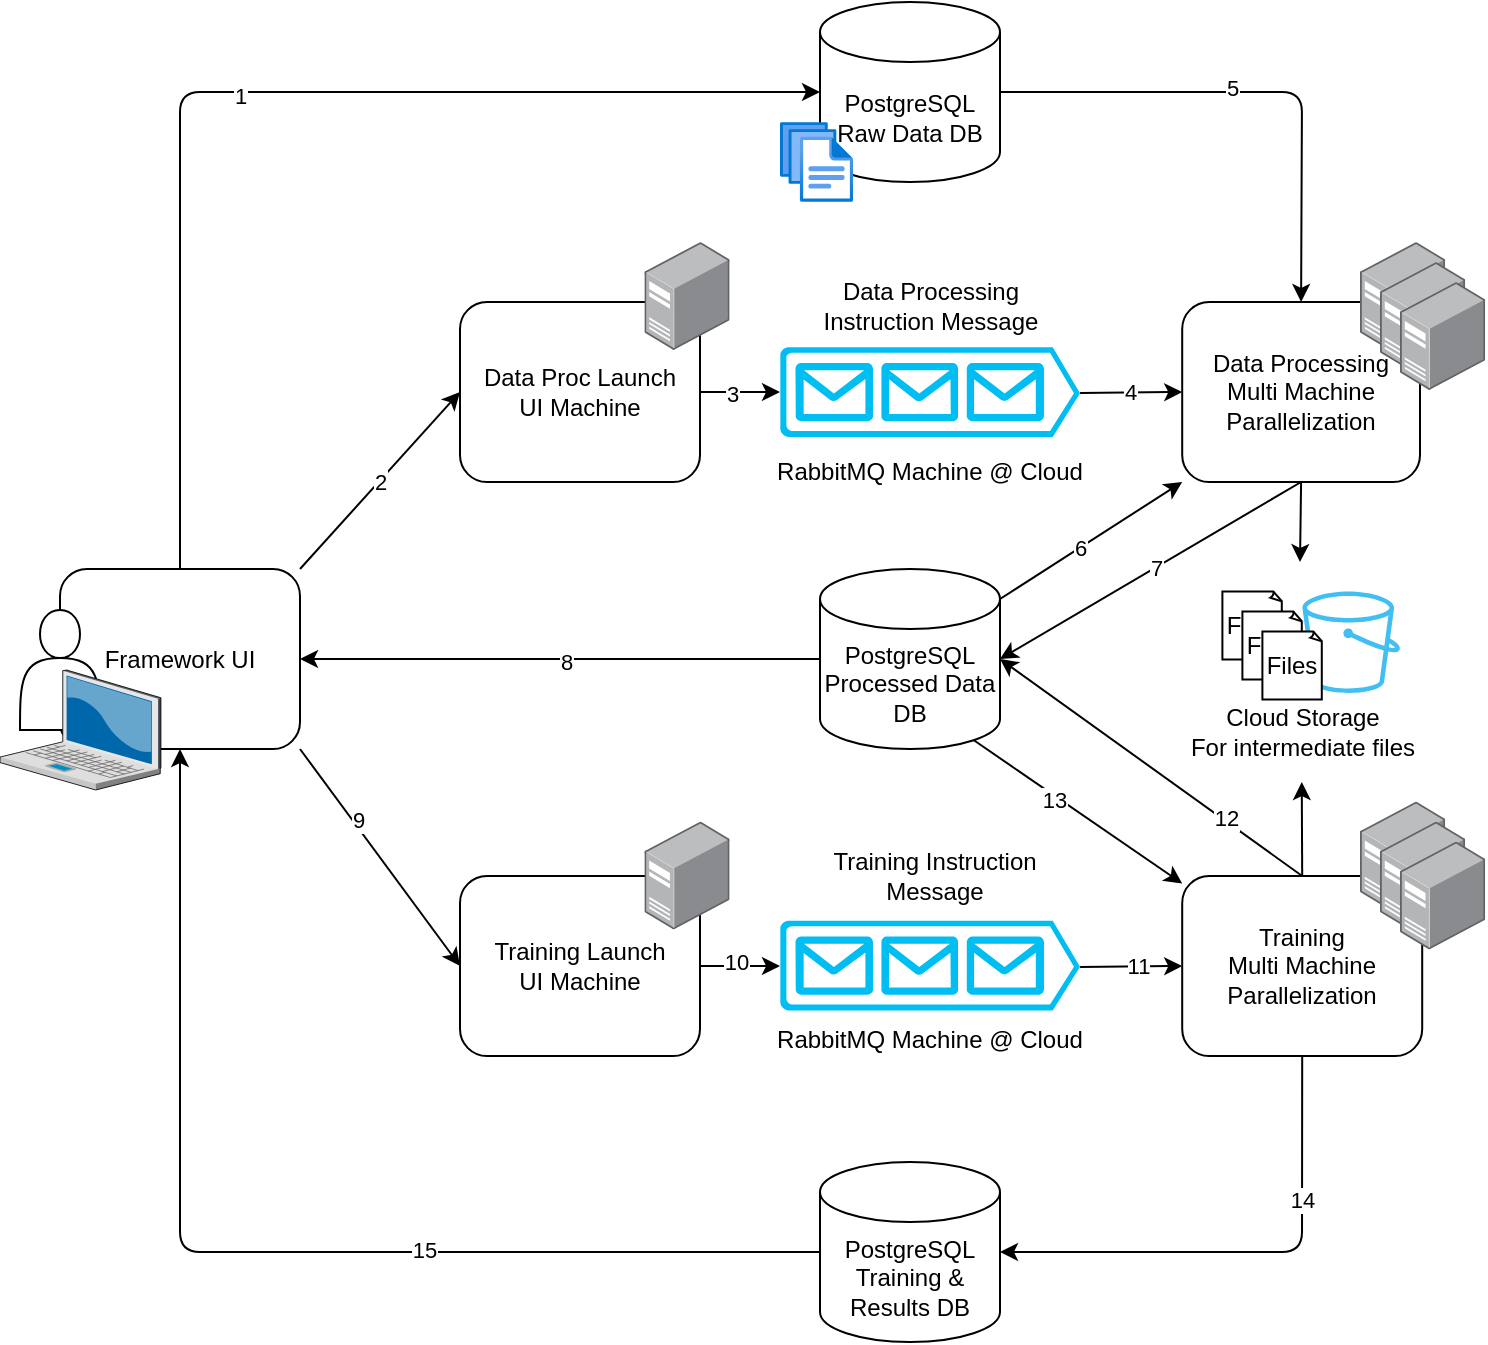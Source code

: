 <mxfile>
    <diagram id="GYcJ9bcXHZ0TGr3ApDyL" name="Page-1">
        <mxGraphModel dx="2071" dy="705" grid="1" gridSize="10" guides="1" tooltips="1" connect="1" arrows="1" fold="1" page="1" pageScale="1" pageWidth="850" pageHeight="1100" math="0" shadow="0">
            <root>
                <mxCell id="0"/>
                <mxCell id="1" parent="0"/>
                <mxCell id="56" style="edgeStyle=none;html=1;exitX=1;exitY=0;exitDx=0;exitDy=0;entryX=0;entryY=0.5;entryDx=0;entryDy=0;" parent="1" source="55" target="2" edge="1">
                    <mxGeometry relative="1" as="geometry"/>
                </mxCell>
                <mxCell id="67" value="2" style="edgeLabel;html=1;align=center;verticalAlign=middle;resizable=0;points=[];" parent="56" vertex="1" connectable="0">
                    <mxGeometry x="0.0" relative="1" as="geometry">
                        <mxPoint as="offset"/>
                    </mxGeometry>
                </mxCell>
                <mxCell id="58" style="edgeStyle=none;html=1;exitX=1;exitY=1;exitDx=0;exitDy=0;entryX=0;entryY=0.5;entryDx=0;entryDy=0;" parent="1" source="55" target="37" edge="1">
                    <mxGeometry relative="1" as="geometry"/>
                </mxCell>
                <mxCell id="73" value="9" style="edgeLabel;html=1;align=center;verticalAlign=middle;resizable=0;points=[];" parent="58" vertex="1" connectable="0">
                    <mxGeometry x="-0.326" y="2" relative="1" as="geometry">
                        <mxPoint as="offset"/>
                    </mxGeometry>
                </mxCell>
                <mxCell id="90" style="edgeStyle=none;html=1;exitX=0.5;exitY=0;exitDx=0;exitDy=0;entryX=0;entryY=0.5;entryDx=0;entryDy=0;entryPerimeter=0;" parent="1" source="55" target="88" edge="1">
                    <mxGeometry relative="1" as="geometry">
                        <Array as="points">
                            <mxPoint x="80" y="255"/>
                        </Array>
                    </mxGeometry>
                </mxCell>
                <mxCell id="92" value="1" style="edgeLabel;html=1;align=center;verticalAlign=middle;resizable=0;points=[];" vertex="1" connectable="0" parent="90">
                    <mxGeometry x="-0.038" y="-2" relative="1" as="geometry">
                        <mxPoint as="offset"/>
                    </mxGeometry>
                </mxCell>
                <mxCell id="55" value="Framework UI" style="rounded=1;whiteSpace=wrap;html=1;" parent="1" vertex="1">
                    <mxGeometry x="20" y="493.5" width="120" height="90" as="geometry"/>
                </mxCell>
                <mxCell id="33" style="edgeStyle=none;html=1;exitX=1;exitY=0.5;exitDx=0;exitDy=0;entryX=0;entryY=0.5;entryDx=0;entryDy=0;entryPerimeter=0;" parent="1" source="2" target="5" edge="1">
                    <mxGeometry relative="1" as="geometry"/>
                </mxCell>
                <mxCell id="68" value="3" style="edgeLabel;html=1;align=center;verticalAlign=middle;resizable=0;points=[];" parent="33" vertex="1" connectable="0">
                    <mxGeometry x="-0.204" y="-1" relative="1" as="geometry">
                        <mxPoint as="offset"/>
                    </mxGeometry>
                </mxCell>
                <mxCell id="2" value="Data Proc Launch&lt;br&gt;UI Machine" style="rounded=1;whiteSpace=wrap;html=1;" parent="1" vertex="1">
                    <mxGeometry x="220" y="360" width="120" height="90" as="geometry"/>
                </mxCell>
                <mxCell id="61" style="edgeStyle=none;html=1;exitX=0;exitY=0.5;exitDx=0;exitDy=0;exitPerimeter=0;" parent="1" source="3" target="55" edge="1">
                    <mxGeometry relative="1" as="geometry"/>
                </mxCell>
                <mxCell id="72" value="8" style="edgeLabel;html=1;align=center;verticalAlign=middle;resizable=0;points=[];" parent="61" vertex="1" connectable="0">
                    <mxGeometry x="-0.024" y="1" relative="1" as="geometry">
                        <mxPoint as="offset"/>
                    </mxGeometry>
                </mxCell>
                <mxCell id="63" style="edgeStyle=none;html=1;exitX=0.855;exitY=1;exitDx=0;exitDy=-4.35;exitPerimeter=0;" parent="1" source="3" target="48" edge="1">
                    <mxGeometry relative="1" as="geometry"/>
                </mxCell>
                <mxCell id="77" value="13" style="edgeLabel;html=1;align=center;verticalAlign=middle;resizable=0;points=[];" parent="63" vertex="1" connectable="0">
                    <mxGeometry x="-0.215" y="-2" relative="1" as="geometry">
                        <mxPoint as="offset"/>
                    </mxGeometry>
                </mxCell>
                <mxCell id="3" value="PostgreSQL&lt;br&gt;Processed Data DB" style="shape=cylinder3;whiteSpace=wrap;html=1;boundedLbl=1;backgroundOutline=1;size=15;" parent="1" vertex="1">
                    <mxGeometry x="400" y="493.5" width="90" height="90" as="geometry"/>
                </mxCell>
                <mxCell id="4" value="" style="shape=actor;whiteSpace=wrap;html=1;" parent="1" vertex="1">
                    <mxGeometry y="514" width="40" height="60" as="geometry"/>
                </mxCell>
                <mxCell id="34" value="4" style="edgeStyle=none;html=1;exitX=1;exitY=0.51;exitDx=0;exitDy=0;exitPerimeter=0;entryX=0;entryY=0.5;entryDx=0;entryDy=0;" parent="1" source="5" target="17" edge="1">
                    <mxGeometry relative="1" as="geometry"/>
                </mxCell>
                <mxCell id="5" value="" style="verticalLabelPosition=bottom;html=1;verticalAlign=top;align=center;strokeColor=none;fillColor=#00BEF2;shape=mxgraph.azure.queue_generic;pointerEvents=1;" parent="1" vertex="1">
                    <mxGeometry x="380" y="382.5" width="150" height="45" as="geometry"/>
                </mxCell>
                <mxCell id="13" value="" style="points=[];aspect=fixed;html=1;align=center;shadow=0;dashed=0;image;image=img/lib/allied_telesis/computer_and_terminals/Server_Desktop.svg;" parent="1" vertex="1">
                    <mxGeometry x="312.2" y="330" width="42.6" height="54" as="geometry"/>
                </mxCell>
                <mxCell id="59" style="edgeStyle=none;html=1;exitX=0;exitY=1;exitDx=0;exitDy=0;startArrow=classic;startFill=1;endArrow=none;endFill=0;entryX=1;entryY=0;entryDx=0;entryDy=15;entryPerimeter=0;" parent="1" source="17" target="3" edge="1">
                    <mxGeometry relative="1" as="geometry">
                        <mxPoint x="500" y="500" as="targetPoint"/>
                    </mxGeometry>
                </mxCell>
                <mxCell id="70" value="6" style="edgeLabel;html=1;align=center;verticalAlign=middle;resizable=0;points=[];" parent="59" vertex="1" connectable="0">
                    <mxGeometry x="0.135" relative="1" as="geometry">
                        <mxPoint as="offset"/>
                    </mxGeometry>
                </mxCell>
                <mxCell id="103" style="edgeStyle=none;html=1;exitX=0.5;exitY=1;exitDx=0;exitDy=0;" edge="1" parent="1" source="17">
                    <mxGeometry relative="1" as="geometry">
                        <mxPoint x="640" y="490" as="targetPoint"/>
                    </mxGeometry>
                </mxCell>
                <mxCell id="105" style="edgeStyle=none;html=1;exitX=0.5;exitY=1;exitDx=0;exitDy=0;entryX=1;entryY=0.5;entryDx=0;entryDy=0;entryPerimeter=0;" edge="1" parent="1" source="17" target="3">
                    <mxGeometry relative="1" as="geometry"/>
                </mxCell>
                <mxCell id="106" value="7" style="edgeLabel;html=1;align=center;verticalAlign=middle;resizable=0;points=[];" vertex="1" connectable="0" parent="105">
                    <mxGeometry x="-0.034" relative="1" as="geometry">
                        <mxPoint as="offset"/>
                    </mxGeometry>
                </mxCell>
                <mxCell id="17" value="Data Processing&lt;br&gt;Multi Machine Parallelization" style="rounded=1;whiteSpace=wrap;html=1;" parent="1" vertex="1">
                    <mxGeometry x="581.1" y="360" width="118.9" height="90" as="geometry"/>
                </mxCell>
                <mxCell id="22" value="Data Processing Instruction Message" style="text;html=1;strokeColor=none;fillColor=none;align=center;verticalAlign=middle;whiteSpace=wrap;rounded=0;" parent="1" vertex="1">
                    <mxGeometry x="382.6" y="347" width="144.8" height="30" as="geometry"/>
                </mxCell>
                <mxCell id="30" value="RabbitMQ Machine @ Cloud" style="text;html=1;strokeColor=none;fillColor=none;align=center;verticalAlign=middle;whiteSpace=wrap;rounded=0;" parent="1" vertex="1">
                    <mxGeometry x="375" y="429.5" width="160" height="30" as="geometry"/>
                </mxCell>
                <mxCell id="36" style="edgeStyle=none;html=1;exitX=1;exitY=0.5;exitDx=0;exitDy=0;entryX=0;entryY=0.5;entryDx=0;entryDy=0;entryPerimeter=0;" parent="1" source="37" edge="1">
                    <mxGeometry relative="1" as="geometry">
                        <mxPoint x="380" y="692" as="targetPoint"/>
                    </mxGeometry>
                </mxCell>
                <mxCell id="74" value="10" style="edgeLabel;html=1;align=center;verticalAlign=middle;resizable=0;points=[];" parent="36" vertex="1" connectable="0">
                    <mxGeometry x="-0.088" y="2" relative="1" as="geometry">
                        <mxPoint as="offset"/>
                    </mxGeometry>
                </mxCell>
                <mxCell id="37" value="Training Launch&lt;br&gt;UI Machine" style="rounded=1;whiteSpace=wrap;html=1;" parent="1" vertex="1">
                    <mxGeometry x="220" y="647" width="120" height="90" as="geometry"/>
                </mxCell>
                <mxCell id="40" style="edgeStyle=none;html=1;exitX=1;exitY=0.51;exitDx=0;exitDy=0;exitPerimeter=0;entryX=0;entryY=0.5;entryDx=0;entryDy=0;" parent="1" target="48" edge="1">
                    <mxGeometry relative="1" as="geometry">
                        <mxPoint x="530" y="692.45" as="sourcePoint"/>
                    </mxGeometry>
                </mxCell>
                <mxCell id="75" value="11" style="edgeLabel;html=1;align=center;verticalAlign=middle;resizable=0;points=[];" parent="40" vertex="1" connectable="0">
                    <mxGeometry x="0.131" relative="1" as="geometry">
                        <mxPoint as="offset"/>
                    </mxGeometry>
                </mxCell>
                <mxCell id="64" style="edgeStyle=none;html=1;exitX=0.5;exitY=0;exitDx=0;exitDy=0;entryX=1;entryY=0.5;entryDx=0;entryDy=0;entryPerimeter=0;" parent="1" source="48" target="3" edge="1">
                    <mxGeometry relative="1" as="geometry">
                        <Array as="points"/>
                    </mxGeometry>
                </mxCell>
                <mxCell id="76" value="12" style="edgeLabel;html=1;align=center;verticalAlign=middle;resizable=0;points=[];" parent="64" vertex="1" connectable="0">
                    <mxGeometry x="-0.484" y="-1" relative="1" as="geometry">
                        <mxPoint as="offset"/>
                    </mxGeometry>
                </mxCell>
                <mxCell id="84" style="edgeStyle=none;html=1;exitX=0.5;exitY=1;exitDx=0;exitDy=0;entryX=1;entryY=0.5;entryDx=0;entryDy=0;entryPerimeter=0;" parent="1" source="48" target="78" edge="1">
                    <mxGeometry relative="1" as="geometry">
                        <Array as="points">
                            <mxPoint x="641" y="835"/>
                        </Array>
                    </mxGeometry>
                </mxCell>
                <mxCell id="85" value="14" style="edgeLabel;html=1;align=center;verticalAlign=middle;resizable=0;points=[];" parent="84" vertex="1" connectable="0">
                    <mxGeometry x="-0.425" relative="1" as="geometry">
                        <mxPoint as="offset"/>
                    </mxGeometry>
                </mxCell>
                <mxCell id="104" style="edgeStyle=none;html=1;exitX=0.5;exitY=0;exitDx=0;exitDy=0;" edge="1" parent="1" source="48">
                    <mxGeometry relative="1" as="geometry">
                        <mxPoint x="640.882" y="600" as="targetPoint"/>
                    </mxGeometry>
                </mxCell>
                <mxCell id="48" value="Training&lt;br&gt;Multi Machine Parallelization" style="rounded=1;whiteSpace=wrap;html=1;" parent="1" vertex="1">
                    <mxGeometry x="581.1" y="647" width="120" height="90" as="geometry"/>
                </mxCell>
                <mxCell id="49" value="" style="verticalLabelPosition=bottom;sketch=0;aspect=fixed;html=1;verticalAlign=top;strokeColor=none;align=center;outlineConnect=0;shape=mxgraph.citrix.laptop_2;" parent="1" vertex="1">
                    <mxGeometry x="-10" y="544" width="80.46" height="60" as="geometry"/>
                </mxCell>
                <mxCell id="52" value="" style="verticalLabelPosition=bottom;html=1;verticalAlign=top;align=center;strokeColor=none;fillColor=#00BEF2;shape=mxgraph.azure.queue_generic;pointerEvents=1;" parent="1" vertex="1">
                    <mxGeometry x="380" y="669.25" width="150" height="45" as="geometry"/>
                </mxCell>
                <mxCell id="53" value="Training Instruction Message" style="text;html=1;strokeColor=none;fillColor=none;align=center;verticalAlign=middle;whiteSpace=wrap;rounded=0;" parent="1" vertex="1">
                    <mxGeometry x="385.2" y="631.75" width="144.8" height="30" as="geometry"/>
                </mxCell>
                <mxCell id="54" value="RabbitMQ Machine @ Cloud" style="text;html=1;strokeColor=none;fillColor=none;align=center;verticalAlign=middle;whiteSpace=wrap;rounded=0;" parent="1" vertex="1">
                    <mxGeometry x="375" y="714.25" width="160" height="30" as="geometry"/>
                </mxCell>
                <mxCell id="86" style="edgeStyle=none;html=1;exitX=0;exitY=0.5;exitDx=0;exitDy=0;exitPerimeter=0;entryX=0.5;entryY=1;entryDx=0;entryDy=0;" parent="1" source="78" target="55" edge="1">
                    <mxGeometry relative="1" as="geometry">
                        <Array as="points">
                            <mxPoint x="80" y="835"/>
                        </Array>
                    </mxGeometry>
                </mxCell>
                <mxCell id="87" value="15" style="edgeLabel;html=1;align=center;verticalAlign=middle;resizable=0;points=[];" parent="86" vertex="1" connectable="0">
                    <mxGeometry x="-0.305" y="-1" relative="1" as="geometry">
                        <mxPoint as="offset"/>
                    </mxGeometry>
                </mxCell>
                <mxCell id="78" value="PostgreSQL&lt;br&gt;Training &amp;amp; Results DB" style="shape=cylinder3;whiteSpace=wrap;html=1;boundedLbl=1;backgroundOutline=1;size=15;" parent="1" vertex="1">
                    <mxGeometry x="400" y="790" width="90" height="90" as="geometry"/>
                </mxCell>
                <mxCell id="6" value="" style="points=[];aspect=fixed;html=1;align=center;shadow=0;dashed=0;image;image=img/lib/allied_telesis/computer_and_terminals/Server_Desktop.svg;" parent="1" vertex="1">
                    <mxGeometry x="670" y="330" width="42.6" height="54" as="geometry"/>
                </mxCell>
                <mxCell id="9" value="" style="points=[];aspect=fixed;html=1;align=center;shadow=0;dashed=0;image;image=img/lib/allied_telesis/computer_and_terminals/Server_Desktop.svg;" parent="1" vertex="1">
                    <mxGeometry x="680" y="340" width="42.6" height="54" as="geometry"/>
                </mxCell>
                <mxCell id="10" value="" style="points=[];aspect=fixed;html=1;align=center;shadow=0;dashed=0;image;image=img/lib/allied_telesis/computer_and_terminals/Server_Desktop.svg;" parent="1" vertex="1">
                    <mxGeometry x="690" y="350" width="42.6" height="54" as="geometry"/>
                </mxCell>
                <mxCell id="80" value="" style="points=[];aspect=fixed;html=1;align=center;shadow=0;dashed=0;image;image=img/lib/allied_telesis/computer_and_terminals/Server_Desktop.svg;" parent="1" vertex="1">
                    <mxGeometry x="670" y="609.75" width="42.6" height="54" as="geometry"/>
                </mxCell>
                <mxCell id="81" value="" style="points=[];aspect=fixed;html=1;align=center;shadow=0;dashed=0;image;image=img/lib/allied_telesis/computer_and_terminals/Server_Desktop.svg;" parent="1" vertex="1">
                    <mxGeometry x="680" y="619.75" width="42.6" height="54" as="geometry"/>
                </mxCell>
                <mxCell id="82" value="" style="points=[];aspect=fixed;html=1;align=center;shadow=0;dashed=0;image;image=img/lib/allied_telesis/computer_and_terminals/Server_Desktop.svg;" parent="1" vertex="1">
                    <mxGeometry x="690" y="629.75" width="42.6" height="54" as="geometry"/>
                </mxCell>
                <mxCell id="83" value="" style="points=[];aspect=fixed;html=1;align=center;shadow=0;dashed=0;image;image=img/lib/allied_telesis/computer_and_terminals/Server_Desktop.svg;" parent="1" vertex="1">
                    <mxGeometry x="312.2" y="619.75" width="42.6" height="54" as="geometry"/>
                </mxCell>
                <mxCell id="89" style="edgeStyle=none;html=1;exitX=1;exitY=0.5;exitDx=0;exitDy=0;exitPerimeter=0;entryX=0.5;entryY=0;entryDx=0;entryDy=0;" parent="1" source="88" target="17" edge="1">
                    <mxGeometry relative="1" as="geometry">
                        <Array as="points">
                            <mxPoint x="641" y="255"/>
                        </Array>
                    </mxGeometry>
                </mxCell>
                <mxCell id="95" value="5" style="edgeLabel;html=1;align=center;verticalAlign=middle;resizable=0;points=[];" vertex="1" connectable="0" parent="89">
                    <mxGeometry x="-0.098" y="2" relative="1" as="geometry">
                        <mxPoint as="offset"/>
                    </mxGeometry>
                </mxCell>
                <mxCell id="88" value="PostgreSQL&lt;br&gt;Raw Data DB" style="shape=cylinder3;whiteSpace=wrap;html=1;boundedLbl=1;backgroundOutline=1;size=15;" parent="1" vertex="1">
                    <mxGeometry x="400" y="210" width="90" height="90" as="geometry"/>
                </mxCell>
                <mxCell id="91" value="" style="aspect=fixed;html=1;points=[];align=center;image;fontSize=12;image=img/lib/azure2/general/Files.svg;" parent="1" vertex="1">
                    <mxGeometry x="380" y="270" width="36.57" height="40" as="geometry"/>
                </mxCell>
                <mxCell id="99" value="" style="sketch=0;outlineConnect=0;fontColor=#232F3E;gradientColor=none;fillColor=#41bef2;strokeColor=none;dashed=0;verticalLabelPosition=bottom;verticalAlign=top;align=center;html=1;fontSize=12;fontStyle=0;aspect=fixed;pointerEvents=1;shape=mxgraph.aws4.bucket;" vertex="1" parent="1">
                    <mxGeometry x="641.2" y="504.75" width="48.8" height="50.75" as="geometry"/>
                </mxCell>
                <mxCell id="98" value="Files" style="whiteSpace=wrap;html=1;shape=mxgraph.basic.document" vertex="1" parent="1">
                    <mxGeometry x="601.2" y="504.75" width="30" height="34" as="geometry"/>
                </mxCell>
                <mxCell id="100" value="Files" style="whiteSpace=wrap;html=1;shape=mxgraph.basic.document" vertex="1" parent="1">
                    <mxGeometry x="611.2" y="514.75" width="30" height="34" as="geometry"/>
                </mxCell>
                <mxCell id="101" value="Files" style="whiteSpace=wrap;html=1;shape=mxgraph.basic.document" vertex="1" parent="1">
                    <mxGeometry x="621.2" y="524.75" width="30" height="34" as="geometry"/>
                </mxCell>
                <mxCell id="102" value="Cloud Storage&lt;br&gt;For intermediate files" style="text;html=1;strokeColor=none;fillColor=none;align=center;verticalAlign=middle;whiteSpace=wrap;rounded=0;" vertex="1" parent="1">
                    <mxGeometry x="581.1" y="567.25" width="121.1" height="16" as="geometry"/>
                </mxCell>
            </root>
        </mxGraphModel>
    </diagram>
</mxfile>